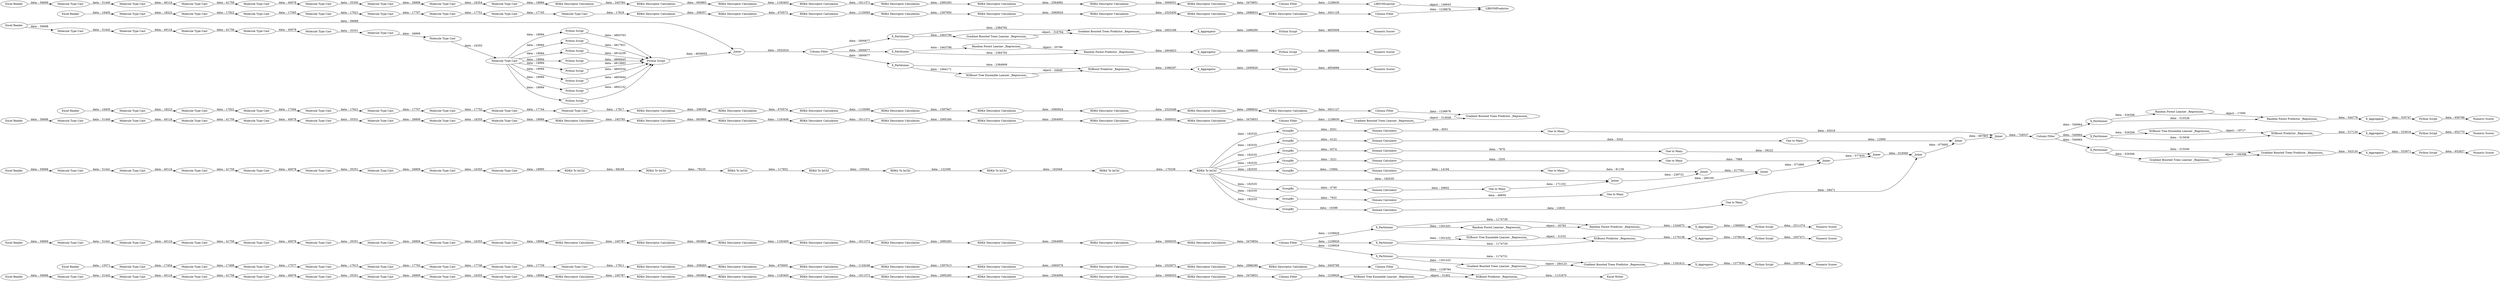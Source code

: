 digraph {
	"1972684026165929793_740" [label="RDKit Descriptor Calculation"]
	"2828443765277303180_3" [label="Molecule Type Cast"]
	"1972684026165929793_744" [label="RDKit Descriptor Calculation"]
	"226739276100896685_745" [label="RDKit Descriptor Calculation"]
	"2953621815591163873_5" [label="Molecule Type Cast"]
	"7774269873309070626_279" [label=Joiner]
	"-8446629478799042815_13" [label="RDKit To InChI"]
	"7774269873309070626_300" [label="Domain Calculator"]
	"-3056556572147590958_264" [label="Python Script"]
	"-3056556572147590958_256" [label="Numeric Scorer"]
	"-946473484687223107_3" [label="Molecule Type Cast"]
	"7651938378665088462_5" [label="Molecule Type Cast"]
	"4293194606044835144_150" [label="Python Script"]
	"-8804885254949271724_263" [label="Gradient Boosted Trees Predictor _Regression_"]
	"-8446629478799042815_16" [label="RDKit To InChI"]
	"7774269873309070626_305" [label=Joiner]
	"1198718669005431903_740" [label="RDKit Descriptor Calculation"]
	"3189058879040263923_745" [label="RDKit Descriptor Calculation"]
	"-3879118594462679734_781" [label=LIBSVMPredictor]
	"-8804885254949271724_255" [label="Random Forest Predictor _Regression_"]
	"-3879118594462679734_757" [label="Excel Reader"]
	"-8804885254949271724_745" [label=X_Partitioner]
	"-3879118594462679734_303" [label="Gradient Boosted Trees Learner _Regression_"]
	"226739276100896685_741" [label="RDKit Descriptor Calculation"]
	"-3879118594462679734_776" [label="Excel Reader"]
	"4293194606044835144_165" [label="Python Script"]
	"1668639234776078608_748" [label=X_Partitioner]
	"6936192396073868095_8" [label="Molecule Type Cast"]
	"2861493651616950547_747" [label="RDKit Descriptor Calculation"]
	"-314979314230965902_7" [label="Molecule Type Cast"]
	"7774269873309070626_262" [label=GroupBy]
	"-8804885254949271724_237" [label="Numeric Scorer"]
	"2953621815591163873_9" [label="Molecule Type Cast"]
	"7774269873309070626_264" [label="One to Many"]
	"1668639234776078608_240" [label="Excel Reader"]
	"-3056556572147590958_743" [label=X_Aggregator]
	"2828443765277303180_5" [label="Molecule Type Cast"]
	"-8804885254949271724_168" [label="Python Script"]
	"1668639234776078608_745" [label=X_Aggregator]
	"7651938378665088462_7" [label="Molecule Type Cast"]
	"1668639234776078608_752" [label=Joiner]
	"1972684026165929793_741" [label="RDKit Descriptor Calculation"]
	"-946473484687223107_4" [label="Molecule Type Cast"]
	"-8804885254949271724_240" [label="Excel Reader"]
	"-314979314230965902_6" [label="Molecule Type Cast"]
	"1668639234776078608_263" [label="Gradient Boosted Trees Predictor _Regression_"]
	"7774269873309070626_302" [label=Joiner]
	"8825759315134410876_8" [label="Molecule Type Cast"]
	"584546743283982045_741" [label="RDKit Descriptor Calculation"]
	"-7615312486844239050_3" [label="Molecule Type Cast"]
	"8825759315134410876_10" [label="Molecule Type Cast"]
	"2953621815591163873_3" [label="Molecule Type Cast"]
	"6936192396073868095_3" [label="Molecule Type Cast"]
	"7774269873309070626_295" [label="Domain Calculator"]
	"-3879118594462679734_780" [label=LIBSVMLearner]
	"1668639234776078608_168" [label="Python Script"]
	"-3056556572147590958_756" [label=X_Aggregator]
	"-3056556572147590958_745" [label=X_Partitioner]
	"-3879118594462679734_779" [label="Column Filter"]
	"-946473484687223107_9" [label="Molecule Type Cast"]
	"8825759315134410876_7" [label="Molecule Type Cast"]
	"-946473484687223107_16" [label="Molecule Type Cast"]
	"2828443765277303180_7" [label="Molecule Type Cast"]
	"644772402236969418_742" [label="RDKit Descriptor Calculation"]
	"-401276354493749234_5" [label="Molecule Type Cast"]
	"7774269873309070626_282" [label=Joiner]
	"2953621815591163873_10" [label="Molecule Type Cast"]
	"2861493651616950547_742" [label="RDKit Descriptor Calculation"]
	"-7615312486844239050_4" [label="Molecule Type Cast"]
	"8825759315134410876_3" [label="Molecule Type Cast"]
	"-3879118594462679734_759" [label="Column Filter"]
	"7774269873309070626_291" [label="One to Many"]
	"1668639234776078608_265" [label="Numeric Scorer"]
	"644772402236969418_743" [label="RDKit Descriptor Calculation"]
	"6936192396073868095_6" [label="Molecule Type Cast"]
	"-3056556572147590958_168" [label="Python Script"]
	"-401276354493749234_7" [label="Molecule Type Cast"]
	"-3879118594462679734_763" [label="XGBoost Tree Ensemble Learner _Regression_"]
	"7651938378665088462_4" [label="Molecule Type Cast"]
	"4293194606044835144_148" [label="Python Script"]
	"1972684026165929793_746" [label="RDKit Descriptor Calculation"]
	"584546743283982045_744" [label="RDKit Descriptor Calculation"]
	"2953621815591163873_8" [label="Molecule Type Cast"]
	"-401276354493749234_4" [label="Molecule Type Cast"]
	"7774269873309070626_296" [label="Domain Calculator"]
	"2861493651616950547_741" [label="RDKit Descriptor Calculation"]
	"226739276100896685_740" [label="RDKit Descriptor Calculation"]
	"-3879118594462679734_302" [label="Excel Reader"]
	"-401276354493749234_8" [label="Molecule Type Cast"]
	"-8804885254949271724_265" [label="Numeric Scorer"]
	"1668639234776078608_744" [label=X_Partitioner]
	"6936192396073868095_4" [label="Molecule Type Cast"]
	"7774269873309070626_267" [label="One to Many"]
	"-3056556572147590958_238" [label="XGBoost Tree Ensemble Learner _Regression_"]
	"2861493651616950547_744" [label="RDKit Descriptor Calculation"]
	"-946473484687223107_15" [label="Molecule Type Cast"]
	"-314979314230965902_9" [label="Molecule Type Cast"]
	"-3879118594462679734_762" [label="Column Filter"]
	"1668639234776078608_742" [label=X_Partitioner]
	"-8804885254949271724_742" [label=X_Partitioner]
	"1972684026165929793_742" [label="RDKit Descriptor Calculation"]
	"-401276354493749234_10" [label="Molecule Type Cast"]
	"-7615312486844239050_7" [label="Molecule Type Cast"]
	"7774269873309070626_292" [label=GroupBy]
	"584546743283982045_742" [label="RDKit Descriptor Calculation"]
	"1198718669005431903_743" [label="RDKit Descriptor Calculation"]
	"-8804885254949271724_254" [label="Random Forest Learner _Regression_"]
	"7651938378665088462_8" [label="Molecule Type Cast"]
	"-8804885254949271724_756" [label=X_Aggregator]
	"1972684026165929793_745" [label="RDKit Descriptor Calculation"]
	"7774269873309070626_284" [label="One to Many"]
	"-401276354493749234_9" [label="Molecule Type Cast"]
	"226739276100896685_747" [label="RDKit Descriptor Calculation"]
	"584546743283982045_743" [label="RDKit Descriptor Calculation"]
	"-3879118594462679734_783" [label="Excel Writer"]
	"226739276100896685_744" [label="RDKit Descriptor Calculation"]
	"584546743283982045_740" [label="RDKit Descriptor Calculation"]
	"-3056556572147590958_254" [label="Random Forest Learner _Regression_"]
	"-946473484687223107_17" [label="Molecule Type Cast"]
	"-3056556572147590958_263" [label="Gradient Boosted Trees Predictor _Regression_"]
	"-3056556572147590958_744" [label="Python Script"]
	"-8804885254949271724_238" [label="XGBoost Tree Ensemble Learner _Regression_"]
	"-7615312486844239050_10" [label="Molecule Type Cast"]
	"2953621815591163873_6" [label="Molecule Type Cast"]
	"644772402236969418_744" [label="RDKit Descriptor Calculation"]
	"3189058879040263923_743" [label="RDKit Descriptor Calculation"]
	"4293194606044835144_163" [label="Python Script"]
	"2828443765277303180_9" [label="Molecule Type Cast"]
	"3189058879040263923_742" [label="RDKit Descriptor Calculation"]
	"8825759315134410876_6" [label="Molecule Type Cast"]
	"-314979314230965902_10" [label="Molecule Type Cast"]
	"584546743283982045_746" [label="RDKit Descriptor Calculation"]
	"7774269873309070626_286" [label="One to Many"]
	"584546743283982045_745" [label="RDKit Descriptor Calculation"]
	"2828443765277303180_8" [label="Molecule Type Cast"]
	"-8804885254949271724_264" [label="Python Script"]
	"226739276100896685_742" [label="RDKit Descriptor Calculation"]
	"644772402236969418_747" [label="RDKit Descriptor Calculation"]
	"2861493651616950547_740" [label="RDKit Descriptor Calculation"]
	"1198718669005431903_746" [label="RDKit Descriptor Calculation"]
	"7774269873309070626_281" [label=Joiner]
	"-7615312486844239050_9" [label="Molecule Type Cast"]
	"6936192396073868095_10" [label="Molecule Type Cast"]
	"-3056556572147590958_754" [label="Column Filter"]
	"1668639234776078608_750" [label="Gradient Boosted Trees Learner _Regression_"]
	"7774269873309070626_301" [label="Domain Calculator"]
	"4293194606044835144_162" [label="Python Script"]
	"1668639234776078608_256" [label="Numeric Scorer"]
	"-3879118594462679734_310" [label="Excel Reader"]
	"1668639234776078608_237" [label="Numeric Scorer"]
	"7774269873309070626_283" [label=GroupBy]
	"-946473484687223107_5" [label="Molecule Type Cast"]
	"-7615312486844239050_5" [label="Molecule Type Cast"]
	"3189058879040263923_746" [label="RDKit Descriptor Calculation"]
	"-3056556572147590958_235" [label="XGBoost Predictor _Regression_"]
	"1198718669005431903_745" [label="RDKit Descriptor Calculation"]
	"1668639234776078608_754" [label="Column Filter"]
	"8825759315134410876_4" [label="Molecule Type Cast"]
	"-3056556572147590958_742" [label=X_Partitioner]
	"-314979314230965902_8" [label="Molecule Type Cast"]
	"-7615312486844239050_6" [label="Molecule Type Cast"]
	"644772402236969418_740" [label="RDKit Descriptor Calculation"]
	"-3879118594462679734_304" [label="Gradient Boosted Trees Predictor _Regression_"]
	"7774269873309070626_287" [label=GroupBy]
	"-3056556572147590958_749" [label=X_Partitioner]
	"1198718669005431903_744" [label="RDKit Descriptor Calculation"]
	"2828443765277303180_10" [label="Molecule Type Cast"]
	"-8804885254949271724_754" [label="Column Filter"]
	"-8446629478799042815_20" [label="RDKit To InChI"]
	"-3056556572147590958_890" [label="Excel Reader"]
	"-8446629478799042815_14" [label="RDKit To InChI"]
	"4293194606044835144_146" [label="Python Script"]
	"7651938378665088462_3" [label="Molecule Type Cast"]
	"-401276354493749234_3" [label="Molecule Type Cast"]
	"7774269873309070626_290" [label="One to Many"]
	"-8446629478799042815_18" [label="RDKit To InChI"]
	"2828443765277303180_6" [label="Molecule Type Cast"]
	"7774269873309070626_263" [label="One to Many"]
	"-3056556572147590958_265" [label="Numeric Scorer"]
	"2861493651616950547_743" [label="RDKit Descriptor Calculation"]
	"7774269873309070626_265" [label=GroupBy]
	"-3056556572147590958_255" [label="Random Forest Predictor _Regression_"]
	"3189058879040263923_744" [label="RDKit Descriptor Calculation"]
	"2828443765277303180_4" [label="Molecule Type Cast"]
	"644772402236969418_741" [label="RDKit Descriptor Calculation"]
	"1668639234776078608_254" [label="Random Forest Learner _Regression_"]
	"-3879118594462679734_756" [label="Column Filter"]
	"7774269873309070626_298" [label="Domain Calculator"]
	"4293194606044835144_147" [label="Python Script"]
	"1668639234776078608_257" [label="Python Script"]
	"-3879118594462679734_754" [label="Column Filter"]
	"-3056556572147590958_750" [label="Gradient Boosted Trees Learner _Regression_"]
	"3189058879040263923_747" [label="RDKit Descriptor Calculation"]
	"-3879118594462679734_773" [label="Column Filter"]
	"-3879118594462679734_764" [label="XGBoost Predictor _Regression_"]
	"-314979314230965902_4" [label="Molecule Type Cast"]
	"1198718669005431903_741" [label="RDKit Descriptor Calculation"]
	"7774269873309070626_288" [label="One to Many"]
	"-8804885254949271724_743" [label=X_Aggregator]
	"-401276354493749234_6" [label="Molecule Type Cast"]
	"2953621815591163873_4" [label="Molecule Type Cast"]
	"7774269873309070626_304" [label=Joiner]
	"7774269873309070626_303" [label=Joiner]
	"-8804885254949271724_256" [label="Numeric Scorer"]
	"7774269873309070626_266" [label=GroupBy]
	"2861493651616950547_745" [label="RDKit Descriptor Calculation"]
	"-314979314230965902_5" [label="Molecule Type Cast"]
	"4293194606044835144_164" [label="Python Script"]
	"-8446629478799042815_15" [label="RDKit To InChI"]
	"1668639234776078608_264" [label="Python Script"]
	"-7615312486844239050_8" [label="Molecule Type Cast"]
	"6936192396073868095_9" [label="Molecule Type Cast"]
	"7651938378665088462_10" [label="Molecule Type Cast"]
	"-8804885254949271724_235" [label="XGBoost Predictor _Regression_"]
	"4293194606044835144_149" [label="Python Script"]
	"-946473484687223107_6" [label="Molecule Type Cast"]
	"1668639234776078608_255" [label="Random Forest Predictor _Regression_"]
	"-8446629478799042815_17" [label="RDKit To InChI"]
	"3189058879040263923_741" [label="RDKit Descriptor Calculation"]
	"7774269873309070626_285" [label=GroupBy]
	"7774269873309070626_289" [label=GroupBy]
	"7651938378665088462_9" [label="Molecule Type Cast"]
	"8825759315134410876_9" [label="Molecule Type Cast"]
	"2953621815591163873_7" [label="Molecule Type Cast"]
	"7651938378665088462_6" [label="Molecule Type Cast"]
	"7774269873309070626_293" [label="Domain Calculator"]
	"-3056556572147590958_746" [label=X_Aggregator]
	"1668639234776078608_235" [label="XGBoost Predictor _Regression_"]
	"1668639234776078608_743" [label=X_Aggregator]
	"226739276100896685_746" [label="RDKit Descriptor Calculation"]
	"6936192396073868095_5" [label="Molecule Type Cast"]
	"7774269873309070626_297" [label="Domain Calculator"]
	"226739276100896685_743" [label="RDKit Descriptor Calculation"]
	"7774269873309070626_280" [label=Joiner]
	"1198718669005431903_747" [label="RDKit Descriptor Calculation"]
	"584546743283982045_747" [label="RDKit Descriptor Calculation"]
	"2861493651616950547_746" [label="RDKit Descriptor Calculation"]
	"6936192396073868095_7" [label="Molecule Type Cast"]
	"1198718669005431903_742" [label="RDKit Descriptor Calculation"]
	"8825759315134410876_5" [label="Molecule Type Cast"]
	"1668639234776078608_238" [label="XGBoost Tree Ensemble Learner _Regression_"]
	"-3879118594462679734_760" [label="Excel Reader"]
	"1668639234776078608_749" [label=X_Aggregator]
	"-3879118594462679734_777" [label="Excel Reader"]
	"3189058879040263923_740" [label="RDKit Descriptor Calculation"]
	"1972684026165929793_743" [label="RDKit Descriptor Calculation"]
	"1972684026165929793_747" [label="RDKit Descriptor Calculation"]
	"-8804885254949271724_749" [label=X_Partitioner]
	"-3056556572147590958_237" [label="Numeric Scorer"]
	"-8446629478799042815_19" [label="RDKit To InChI"]
	"644772402236969418_745" [label="RDKit Descriptor Calculation"]
	"-314979314230965902_3" [label="Molecule Type Cast"]
	"-8804885254949271724_750" [label="Gradient Boosted Trees Learner _Regression_"]
	"644772402236969418_746" [label="RDKit Descriptor Calculation"]
	"7774269873309070626_299" [label="Domain Calculator"]
	"-8804885254949271724_746" [label=X_Aggregator]
	"-8804885254949271724_744" [label="Python Script"]
	"-314979314230965902_4" -> "-314979314230965902_5" [label="data: : 40124"]
	"1972684026165929793_743" -> "1972684026165929793_744" [label="data: : 1611372"]
	"-3056556572147590958_263" -> "-3056556572147590958_756" [label="data: : 543134"]
	"3189058879040263923_740" -> "3189058879040263923_741" [label="data: : 245785"]
	"7774269873309070626_296" -> "7774269873309070626_263" [label="data: : 14194"]
	"8825759315134410876_10" -> "644772402236969418_740" [label="data: : 17817"]
	"1668639234776078608_754" -> "1668639234776078608_744" [label="data: : 2600677"]
	"8825759315134410876_5" -> "8825759315134410876_6" [label="data: : 17594"]
	"-401276354493749234_4" -> "-401276354493749234_5" [label="data: : 17922"]
	"7774269873309070626_262" -> "7774269873309070626_296" [label="data: : 15984"]
	"1668639234776078608_235" -> "1668639234776078608_743" [label="data: : 2386297"]
	"-401276354493749234_10" -> "584546743283982045_740" [label="data: : 17818"]
	"-946473484687223107_3" -> "-946473484687223107_4" [label="data: : 51441"]
	"-401276354493749234_7" -> "-401276354493749234_8" [label="data: : 17707"]
	"3189058879040263923_745" -> "3189058879040263923_746" [label="data: : 2564993"]
	"584546743283982045_747" -> "-3879118594462679734_779" [label="data: : 3451129"]
	"4293194606044835144_147" -> "4293194606044835144_150" [label="data: : 4805534"]
	"226739276100896685_741" -> "226739276100896685_742" [label="data: : 670005"]
	"7651938378665088462_5" -> "7651938378665088462_6" [label="data: : 41759"]
	"2953621815591163873_9" -> "2953621815591163873_10" [label="data: : 24355"]
	"7774269873309070626_300" -> "7774269873309070626_291" [label="data: : 8051"]
	"7774269873309070626_284" -> "7774269873309070626_302" [label="data: : 39222"]
	"-314979314230965902_8" -> "-314979314230965902_9" [label="data: : 26808"]
	"7774269873309070626_299" -> "7774269873309070626_288" [label="data: : 12835"]
	"1668639234776078608_238" -> "1668639234776078608_235" [label="object: : 44640"]
	"7774269873309070626_304" -> "7774269873309070626_305" [label="data: : 687801"]
	"1668639234776078608_754" -> "1668639234776078608_748" [label="data: : 2600677"]
	"1972684026165929793_745" -> "1972684026165929793_746" [label="data: : 2564994"]
	"7774269873309070626_303" -> "7774269873309070626_304" [label="data: : 675692"]
	"-8446629478799042815_13" -> "-8446629478799042815_14" [label="data: : 68248"]
	"4293194606044835144_148" -> "4293194606044835144_150" [label="data: : 4817921"]
	"2828443765277303180_4" -> "2828443765277303180_5" [label="data: : 40124"]
	"-3879118594462679734_762" -> "-3879118594462679734_764" [label="data: : 1238784"]
	"2861493651616950547_747" -> "-3879118594462679734_773" [label="data: : 3470851"]
	"1972684026165929793_747" -> "-3879118594462679734_759" [label="data: : 3470853"]
	"-8804885254949271724_745" -> "-8804885254949271724_254" [label="data: : 1301431"]
	"-3056556572147590958_235" -> "-3056556572147590958_743" [label="data: : 517134"]
	"2953621815591163873_7" -> "2953621815591163873_8" [label="data: : 35351"]
	"4293194606044835144_164" -> "4293194606044835144_150" [label="data: : 4803644"]
	"2828443765277303180_9" -> "2828443765277303180_10" [label="data: : 24355"]
	"1668639234776078608_748" -> "1668639234776078608_263" [label="data: : 2384792"]
	"1198718669005431903_741" -> "1198718669005431903_742" [label="data: : 693865"]
	"-8446629478799042815_17" -> "-8446629478799042815_18" [label="data: : 122306"]
	"7651938378665088462_4" -> "7651938378665088462_5" [label="data: : 40124"]
	"1668639234776078608_748" -> "1668639234776078608_750" [label="data: : 2463798"]
	"6936192396073868095_3" -> "6936192396073868095_4" [label="data: : 17454"]
	"7774269873309070626_264" -> "7774269873309070626_281" [label="data: : 260100"]
	"-8804885254949271724_742" -> "-8804885254949271724_235" [label="data: : 1174729"]
	"7651938378665088462_8" -> "7651938378665088462_9" [label="data: : 26809"]
	"1668639234776078608_742" -> "1668639234776078608_235" [label="data: : 2384808"]
	"-314979314230965902_3" -> "-314979314230965902_4" [label="data: : 51440"]
	"-8804885254949271724_743" -> "-8804885254949271724_168" [label="data: : 1378018"]
	"-3056556572147590958_742" -> "-3056556572147590958_235" [label="data: : 515636"]
	"1668639234776078608_264" -> "1668639234776078608_265" [label="data: : 4855009"]
	"-7615312486844239050_4" -> "-7615312486844239050_5" [label="data: : 40124"]
	"584546743283982045_740" -> "584546743283982045_741" [label="data: : 208357"]
	"-7615312486844239050_10" -> "4293194606044835144_165" [label="data: : 18994"]
	"2828443765277303180_5" -> "2828443765277303180_6" [label="data: : 41758"]
	"-7615312486844239050_9" -> "-7615312486844239050_10" [label="data: : 24355"]
	"2828443765277303180_7" -> "2828443765277303180_8" [label="data: : 35351"]
	"644772402236969418_745" -> "644772402236969418_746" [label="data: : 2525449"]
	"-3879118594462679734_754" -> "-3879118594462679734_303" [label="data: : 1238630"]
	"-7615312486844239050_10" -> "4293194606044835144_162" [label="data: : 18994"]
	"-3879118594462679734_757" -> "2828443765277303180_3" [label="data: : 56668"]
	"1972684026165929793_746" -> "1972684026165929793_747" [label="data: : 3006553"]
	"-946473484687223107_9" -> "-946473484687223107_15" [label="data: : 35351"]
	"-7615312486844239050_10" -> "4293194606044835144_149" [label="data: : 18994"]
	"-7615312486844239050_10" -> "4293194606044835144_148" [label="data: : 18994"]
	"7651938378665088462_3" -> "7651938378665088462_4" [label="data: : 51440"]
	"2953621815591163873_6" -> "2953621815591163873_7" [label="data: : 40078"]
	"7651938378665088462_10" -> "3189058879040263923_740" [label="data: : 18994"]
	"1668639234776078608_257" -> "1668639234776078608_256" [label="data: : 4859006"]
	"-3056556572147590958_168" -> "-3056556572147590958_237" [label="data: : 652770"]
	"2953621815591163873_5" -> "2953621815591163873_6" [label="data: : 41759"]
	"7651938378665088462_7" -> "7651938378665088462_8" [label="data: : 35351"]
	"7774269873309070626_301" -> "7774269873309070626_290" [label="data: : 3342"]
	"6936192396073868095_7" -> "6936192396073868095_8" [label="data: : 17702"]
	"226739276100896685_746" -> "226739276100896685_747" [label="data: : 2988290"]
	"-8446629478799042815_18" -> "-8446629478799042815_19" [label="data: : 162048"]
	"-8446629478799042815_20" -> "7774269873309070626_265" [label="data: : 182535"]
	"1668639234776078608_255" -> "1668639234776078608_745" [label="data: : 2604823"]
	"2828443765277303180_6" -> "2828443765277303180_7" [label="data: : 40078"]
	"-314979314230965902_9" -> "-314979314230965902_10" [label="data: : 24354"]
	"-3879118594462679734_303" -> "-3879118594462679734_304" [label="object: : 313038"]
	"-314979314230965902_7" -> "-314979314230965902_8" [label="data: : 35350"]
	"644772402236969418_741" -> "644772402236969418_742" [label="data: : 670574"]
	"584546743283982045_745" -> "584546743283982045_746" [label="data: : 2525450"]
	"-3056556572147590958_238" -> "-3056556572147590958_235" [label="object: : 19717"]
	"7774269873309070626_302" -> "7774269873309070626_303" [label="data: : 616560"]
	"-3879118594462679734_764" -> "-3879118594462679734_783" [label="data: : 1131870"]
	"2861493651616950547_744" -> "2861493651616950547_745" [label="data: : 2085283"]
	"-8804885254949271724_264" -> "-8804885254949271724_265" [label="data: : 2507081"]
	"-3879118594462679734_776" -> "-314979314230965902_3" [label="data: : 56669"]
	"4293194606044835144_149" -> "4293194606044835144_150" [label="data: : 4802152"]
	"2861493651616950547_740" -> "2861493651616950547_741" [label="data: : 245784"]
	"-8804885254949271724_168" -> "-8804885254949271724_237" [label="data: : 2507471"]
	"-3056556572147590958_746" -> "-3056556572147590958_744" [label="data: : 535747"]
	"4293194606044835144_162" -> "4293194606044835144_150" [label="data: : 4806645"]
	"7774269873309070626_285" -> "7774269873309070626_293" [label="data: : 4740"]
	"644772402236969418_746" -> "644772402236969418_747" [label="data: : 2988632"]
	"-3879118594462679734_302" -> "7651938378665088462_3" [label="data: : 56668"]
	"1668639234776078608_744" -> "1668639234776078608_254" [label="data: : 2463798"]
	"-8446629478799042815_20" -> "7774269873309070626_287" [label="data: : 182535"]
	"8825759315134410876_9" -> "8825759315134410876_10" [label="data: : 17744"]
	"2953621815591163873_3" -> "2953621815591163873_4" [label="data: : 51441"]
	"8825759315134410876_7" -> "8825759315134410876_8" [label="data: : 17707"]
	"-7615312486844239050_3" -> "-7615312486844239050_4" [label="data: : 51442"]
	"-401276354493749234_5" -> "-401276354493749234_6" [label="data: : 17595"]
	"2953621815591163873_8" -> "2953621815591163873_9" [label="data: : 26809"]
	"7774269873309070626_287" -> "7774269873309070626_299" [label="data: : 16388"]
	"-3056556572147590958_749" -> "-3056556572147590958_263" [label="data: : 515540"]
	"7774269873309070626_279" -> "7774269873309070626_280" [label="data: : 239722"]
	"2861493651616950547_742" -> "2861493651616950547_743" [label="data: : 1183403"]
	"7774269873309070626_286" -> "7774269873309070626_279" [label="data: : 171102"]
	"6936192396073868095_6" -> "6936192396073868095_7" [label="data: : 17615"]
	"-8446629478799042815_19" -> "-8446629478799042815_20" [label="data: : 170236"]
	"2861493651616950547_746" -> "2861493651616950547_747" [label="data: : 3006551"]
	"7774269873309070626_298" -> "7774269873309070626_284" [label="data: : 7876"]
	"-8804885254949271724_742" -> "-8804885254949271724_238" [label="data: : 1301432"]
	"-7615312486844239050_10" -> "4293194606044835144_163" [label="data: : 18994"]
	"1198718669005431903_740" -> "1198718669005431903_741" [label="data: : 245787"]
	"644772402236969418_743" -> "644772402236969418_744" [label="data: : 1597947"]
	"2828443765277303180_3" -> "2828443765277303180_4" [label="data: : 51442"]
	"7774269873309070626_266" -> "7774269873309070626_297" [label="data: : 3221"]
	"-7615312486844239050_5" -> "-7615312486844239050_6" [label="data: : 41756"]
	"1972684026165929793_742" -> "1972684026165929793_743" [label="data: : 1183405"]
	"-8446629478799042815_20" -> "7774269873309070626_289" [label="data: : 182535"]
	"-7615312486844239050_10" -> "4293194606044835144_164" [label="data: : 18994"]
	"-3056556572147590958_754" -> "-3056556572147590958_749" [label="data: : 540664"]
	"7774269873309070626_265" -> "7774269873309070626_295" [label="data: : 7632"]
	"4293194606044835144_165" -> "4293194606044835144_150" [label="data: : 4803763"]
	"1972684026165929793_740" -> "1972684026165929793_741" [label="data: : 245787"]
	"-8804885254949271724_745" -> "-8804885254949271724_255" [label="data: : 1174730"]
	"7774269873309070626_263" -> "7774269873309070626_280" [label="data: : 81159"]
	"7774269873309070626_282" -> "7774269873309070626_302" [label="data: : 577835"]
	"-7615312486844239050_8" -> "-7615312486844239050_9" [label="data: : 26809"]
	"-3056556572147590958_264" -> "-3056556572147590958_265" [label="data: : 652827"]
	"7774269873309070626_293" -> "7774269873309070626_286" [label="data: : 29602"]
	"1198718669005431903_747" -> "-8804885254949271724_754" [label="data: : 3470854"]
	"-7615312486844239050_10" -> "4293194606044835144_146" [label="data: : 18994"]
	"-3879118594462679734_777" -> "-401276354493749234_3" [label="data: : 16405"]
	"-3056556572147590958_742" -> "-3056556572147590958_238" [label="data: : 526209"]
	"-8804885254949271724_756" -> "-8804885254949271724_264" [label="data: : 1377630"]
	"-401276354493749234_6" -> "-401276354493749234_7" [label="data: : 17621"]
	"1668639234776078608_254" -> "1668639234776078608_255" [label="object: : 35799"]
	"-3879118594462679734_760" -> "6936192396073868095_3" [label="data: : 15571"]
	"-946473484687223107_17" -> "-8446629478799042815_13" [label="data: : 18995"]
	"1668639234776078608_750" -> "1668639234776078608_263" [label="object: : 316764"]
	"-8804885254949271724_749" -> "-8804885254949271724_263" [label="data: : 1174731"]
	"7774269873309070626_267" -> "7774269873309070626_282" [label="data: : 7988"]
	"-3056556572147590958_754" -> "-3056556572147590958_742" [label="data: : 540664"]
	"1668639234776078608_744" -> "1668639234776078608_255" [label="data: : 2384793"]
	"7774269873309070626_280" -> "7774269873309070626_281" [label="data: : 317762"]
	"7774269873309070626_288" -> "7774269873309070626_303" [label="data: : 59471"]
	"1668639234776078608_240" -> "1668639234776078608_752" [label="data: : 56668"]
	"6936192396073868095_5" -> "6936192396073868095_6" [label="data: : 17577"]
	"-8446629478799042815_16" -> "-8446629478799042815_17" [label="data: : 105004"]
	"4293194606044835144_163" -> "4293194606044835144_150" [label="data: : 4814239"]
	"-8446629478799042815_20" -> "7774269873309070626_266" [label="data: : 182535"]
	"-8804885254949271724_255" -> "-8804885254949271724_746" [label="data: : 1244072"]
	"-946473484687223107_5" -> "-946473484687223107_6" [label="data: : 41759"]
	"-8804885254949271724_754" -> "-8804885254949271724_749" [label="data: : 1239929"]
	"1668639234776078608_742" -> "1668639234776078608_238" [label="data: : 2464171"]
	"8825759315134410876_3" -> "8825759315134410876_4" [label="data: : 18223"]
	"-3879118594462679734_756" -> "-3879118594462679734_304" [label="data: : 1238878"]
	"8825759315134410876_6" -> "8825759315134410876_7" [label="data: : 17621"]
	"-3056556572147590958_745" -> "-3056556572147590958_254" [label="data: : 526308"]
	"644772402236969418_740" -> "644772402236969418_741" [label="data: : 208359"]
	"1972684026165929793_744" -> "1972684026165929793_745" [label="data: : 2085285"]
	"-8804885254949271724_235" -> "-8804885254949271724_743" [label="data: : 1176138"]
	"-8804885254949271724_749" -> "-8804885254949271724_750" [label="data: : 1301432"]
	"584546743283982045_741" -> "584546743283982045_742" [label="data: : 670573"]
	"7774269873309070626_283" -> "7774269873309070626_298" [label="data: : 9374"]
	"7774269873309070626_305" -> "-3056556572147590958_754" [label="data: : 728537"]
	"-8446629478799042815_20" -> "7774269873309070626_283" [label="data: : 182535"]
	"226739276100896685_740" -> "226739276100896685_741" [label="data: : 208283"]
	"2953621815591163873_10" -> "1198718669005431903_740" [label="data: : 18994"]
	"8825759315134410876_8" -> "8825759315134410876_9" [label="data: : 17752"]
	"-314979314230965902_6" -> "-314979314230965902_7" [label="data: : 40078"]
	"1668639234776078608_263" -> "1668639234776078608_749" [label="data: : 2603186"]
	"-3056556572147590958_743" -> "-3056556572147590958_168" [label="data: : 533016"]
	"2861493651616950547_743" -> "2861493651616950547_744" [label="data: : 1611371"]
	"1972684026165929793_741" -> "1972684026165929793_742" [label="data: : 693864"]
	"4293194606044835144_146" -> "4293194606044835144_150" [label="data: : 4813893"]
	"226739276100896685_745" -> "226739276100896685_746" [label="data: : 2525071"]
	"-3056556572147590958_890" -> "-946473484687223107_3" [label="data: : 56668"]
	"-3056556572147590958_254" -> "-3056556572147590958_255" [label="object: : 17095"]
	"-946473484687223107_16" -> "-946473484687223107_17" [label="data: : 24355"]
	"1668639234776078608_168" -> "1668639234776078608_237" [label="data: : 4854686"]
	"-8446629478799042815_20" -> "7774269873309070626_285" [label="data: : 182535"]
	"-314979314230965902_5" -> "-314979314230965902_6" [label="data: : 41759"]
	"-3879118594462679734_763" -> "-3879118594462679734_764" [label="object: : 31402"]
	"1198718669005431903_744" -> "1198718669005431903_745" [label="data: : 2085283"]
	"-3056556572147590958_744" -> "-3056556572147590958_256" [label="data: : 656786"]
	"-401276354493749234_8" -> "-401276354493749234_9" [label="data: : 17751"]
	"584546743283982045_742" -> "584546743283982045_743" [label="data: : 1135093"]
	"-8804885254949271724_754" -> "-8804885254949271724_742" [label="data: : 1239929"]
	"-8446629478799042815_20" -> "7774269873309070626_262" [label="data: : 182535"]
	"2861493651616950547_741" -> "2861493651616950547_742" [label="data: : 693863"]
	"-7615312486844239050_7" -> "-7615312486844239050_8" [label="data: : 35351"]
	"644772402236969418_747" -> "-3879118594462679734_756" [label="data: : 3451127"]
	"3189058879040263923_747" -> "-3879118594462679734_754" [label="data: : 3470853"]
	"-8804885254949271724_238" -> "-8804885254949271724_235" [label="object: : 31532"]
	"-8804885254949271724_240" -> "2953621815591163873_3" [label="data: : 56669"]
	"1668639234776078608_743" -> "1668639234776078608_168" [label="data: : 2495820"]
	"3189058879040263923_741" -> "3189058879040263923_742" [label="data: : 693865"]
	"2828443765277303180_8" -> "2828443765277303180_9" [label="data: : 26809"]
	"6936192396073868095_8" -> "6936192396073868095_9" [label="data: : 17746"]
	"-314979314230965902_10" -> "2861493651616950547_740" [label="data: : 18994"]
	"1668639234776078608_745" -> "1668639234776078608_257" [label="data: : 2498859"]
	"-3879118594462679734_759" -> "-3879118594462679734_763" [label="data: : 1239929"]
	"-8446629478799042815_15" -> "-8446629478799042815_16" [label="data: : 117852"]
	"-8446629478799042815_20" -> "7774269873309070626_292" [label="data: : 182535"]
	"6936192396073868095_9" -> "6936192396073868095_10" [label="data: : 17739"]
	"-8446629478799042815_20" -> "7774269873309070626_279" [label="data: : 182535"]
	"226739276100896685_747" -> "-3879118594462679734_762" [label="data: : 3450790"]
	"-3879118594462679734_780" -> "-3879118594462679734_781" [label="object: : 146643"]
	"644772402236969418_742" -> "644772402236969418_743" [label="data: : 1135090"]
	"-946473484687223107_4" -> "-946473484687223107_5" [label="data: : 40124"]
	"-8446629478799042815_14" -> "-8446629478799042815_15" [label="data: : 78220"]
	"-401276354493749234_3" -> "-401276354493749234_4" [label="data: : 18222"]
	"2861493651616950547_745" -> "2861493651616950547_746" [label="data: : 2564992"]
	"-3056556572147590958_750" -> "-3056556572147590958_263" [label="object: : 166398"]
	"226739276100896685_744" -> "226739276100896685_745" [label="data: : 2060578"]
	"1668639234776078608_749" -> "1668639234776078608_264" [label="data: : 2496290"]
	"226739276100896685_743" -> "226739276100896685_744" [label="data: : 1597613"]
	"-401276354493749234_9" -> "-401276354493749234_10" [label="data: : 17745"]
	"-8804885254949271724_744" -> "-8804885254949271724_256" [label="data: : 2511374"]
	"-3879118594462679734_773" -> "-3879118594462679734_780" [label="data: : 1238630"]
	"3189058879040263923_743" -> "3189058879040263923_744" [label="data: : 1611371"]
	"1198718669005431903_742" -> "1198718669005431903_743" [label="data: : 1183405"]
	"584546743283982045_746" -> "584546743283982045_747" [label="data: : 2988633"]
	"2828443765277303180_10" -> "1972684026165929793_740" [label="data: : 18994"]
	"1668639234776078608_754" -> "1668639234776078608_742" [label="data: : 2600677"]
	"-3056556572147590958_756" -> "-3056556572147590958_264" [label="data: : 533071"]
	"-3056556572147590958_749" -> "-3056556572147590958_750" [label="data: : 526306"]
	"-946473484687223107_6" -> "-946473484687223107_9" [label="data: : 40078"]
	"-3879118594462679734_779" -> "-3879118594462679734_781" [label="data: : 1238878"]
	"1198718669005431903_743" -> "1198718669005431903_744" [label="data: : 1611372"]
	"-8804885254949271724_746" -> "-8804885254949271724_744" [label="data: : 1380663"]
	"644772402236969418_744" -> "644772402236969418_745" [label="data: : 2060924"]
	"-8804885254949271724_750" -> "-8804885254949271724_263" [label="object: : 284123"]
	"6936192396073868095_4" -> "6936192396073868095_5" [label="data: : 17499"]
	"-7615312486844239050_10" -> "4293194606044835144_147" [label="data: : 18994"]
	"7774269873309070626_289" -> "7774269873309070626_301" [label="data: : 4122"]
	"3189058879040263923_742" -> "3189058879040263923_743" [label="data: : 1183406"]
	"3189058879040263923_746" -> "3189058879040263923_747" [label="data: : 3006552"]
	"6936192396073868095_10" -> "226739276100896685_740" [label="data: : 17811"]
	"-3056556572147590958_255" -> "-3056556572147590958_746" [label="data: : 544778"]
	"-7615312486844239050_6" -> "-7615312486844239050_7" [label="data: : 40078"]
	"-3879118594462679734_310" -> "8825759315134410876_3" [label="data: : 16405"]
	"2953621815591163873_4" -> "2953621815591163873_5" [label="data: : 40124"]
	"-8804885254949271724_254" -> "-8804885254949271724_255" [label="object: : 26783"]
	"8825759315134410876_4" -> "8825759315134410876_5" [label="data: : 17922"]
	"7774269873309070626_292" -> "7774269873309070626_300" [label="data: : 9251"]
	"7774269873309070626_297" -> "7774269873309070626_267" [label="data: : 2550"]
	"-946473484687223107_15" -> "-946473484687223107_16" [label="data: : 26809"]
	"4293194606044835144_150" -> "1668639234776078608_752" [label="data: : 4839055"]
	"1198718669005431903_746" -> "1198718669005431903_747" [label="data: : 3006555"]
	"1668639234776078608_240" -> "-7615312486844239050_3" [label="data: : 56668"]
	"7774269873309070626_295" -> "7774269873309070626_264" [label="data: : 46859"]
	"7651938378665088462_6" -> "7651938378665088462_7" [label="data: : 40078"]
	"-8804885254949271724_263" -> "-8804885254949271724_756" [label="data: : 1242412"]
	"-8804885254949271724_754" -> "-8804885254949271724_745" [label="data: : 1239929"]
	"7651938378665088462_9" -> "7651938378665088462_10" [label="data: : 24355"]
	"226739276100896685_742" -> "226739276100896685_743" [label="data: : 1134246"]
	"584546743283982045_744" -> "584546743283982045_745" [label="data: : 2060924"]
	"7774269873309070626_281" -> "7774269873309070626_282" [label="data: : 571866"]
	"-3056556572147590958_754" -> "-3056556572147590958_745" [label="data: : 540664"]
	"3189058879040263923_744" -> "3189058879040263923_745" [label="data: : 2085284"]
	"584546743283982045_743" -> "584546743283982045_744" [label="data: : 1597950"]
	"7774269873309070626_291" -> "7774269873309070626_305" [label="data: : 43016"]
	"1668639234776078608_752" -> "1668639234776078608_754" [label="data: : 2552024"]
	"7774269873309070626_290" -> "7774269873309070626_304" [label="data: : 12999"]
	"1198718669005431903_745" -> "1198718669005431903_746" [label="data: : 2564995"]
	"-3056556572147590958_745" -> "-3056556572147590958_255" [label="data: : 515538"]
	rankdir=LR
}
